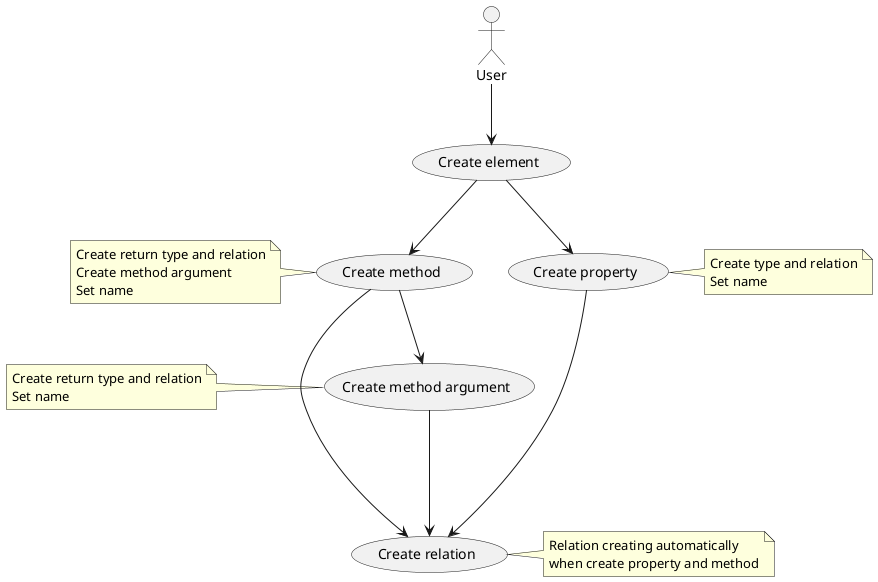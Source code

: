 @startuml

(Create element) as (Element)
(Create relation) as (Relation)
(Create property) as (Property)
(Create method) as (Method)
(Create method argument) as (Argument)

User --> (Element)
(Element) --> (Property)
(Element) --> (Method)

(Property) --> (Relation)
(Method) --> (Relation)
(Method) --> (Argument)
(Argument) ---> (Relation)

note right of (Relation) :  Relation creating automatically\nwhen create property and method
note right of (Property) :  Create type and relation\nSet name
note left of (Method) :  Create return type and relation\nCreate method argument\nSet name
note left of (Argument) :  Create return type and relation\nSet name

@enduml
